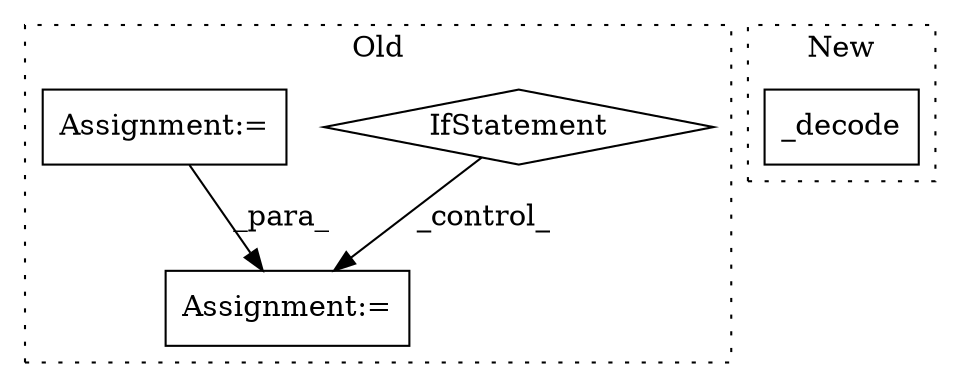 digraph G {
subgraph cluster0 {
1 [label="IfStatement" a="25" s="5573,5590" l="4,2" shape="diamond"];
3 [label="Assignment:=" a="7" s="5852" l="1" shape="box"];
4 [label="Assignment:=" a="7" s="5528" l="1" shape="box"];
label = "Old";
style="dotted";
}
subgraph cluster1 {
2 [label="_decode" a="32" s="6525,6570" l="8,1" shape="box"];
label = "New";
style="dotted";
}
1 -> 3 [label="_control_"];
4 -> 3 [label="_para_"];
}